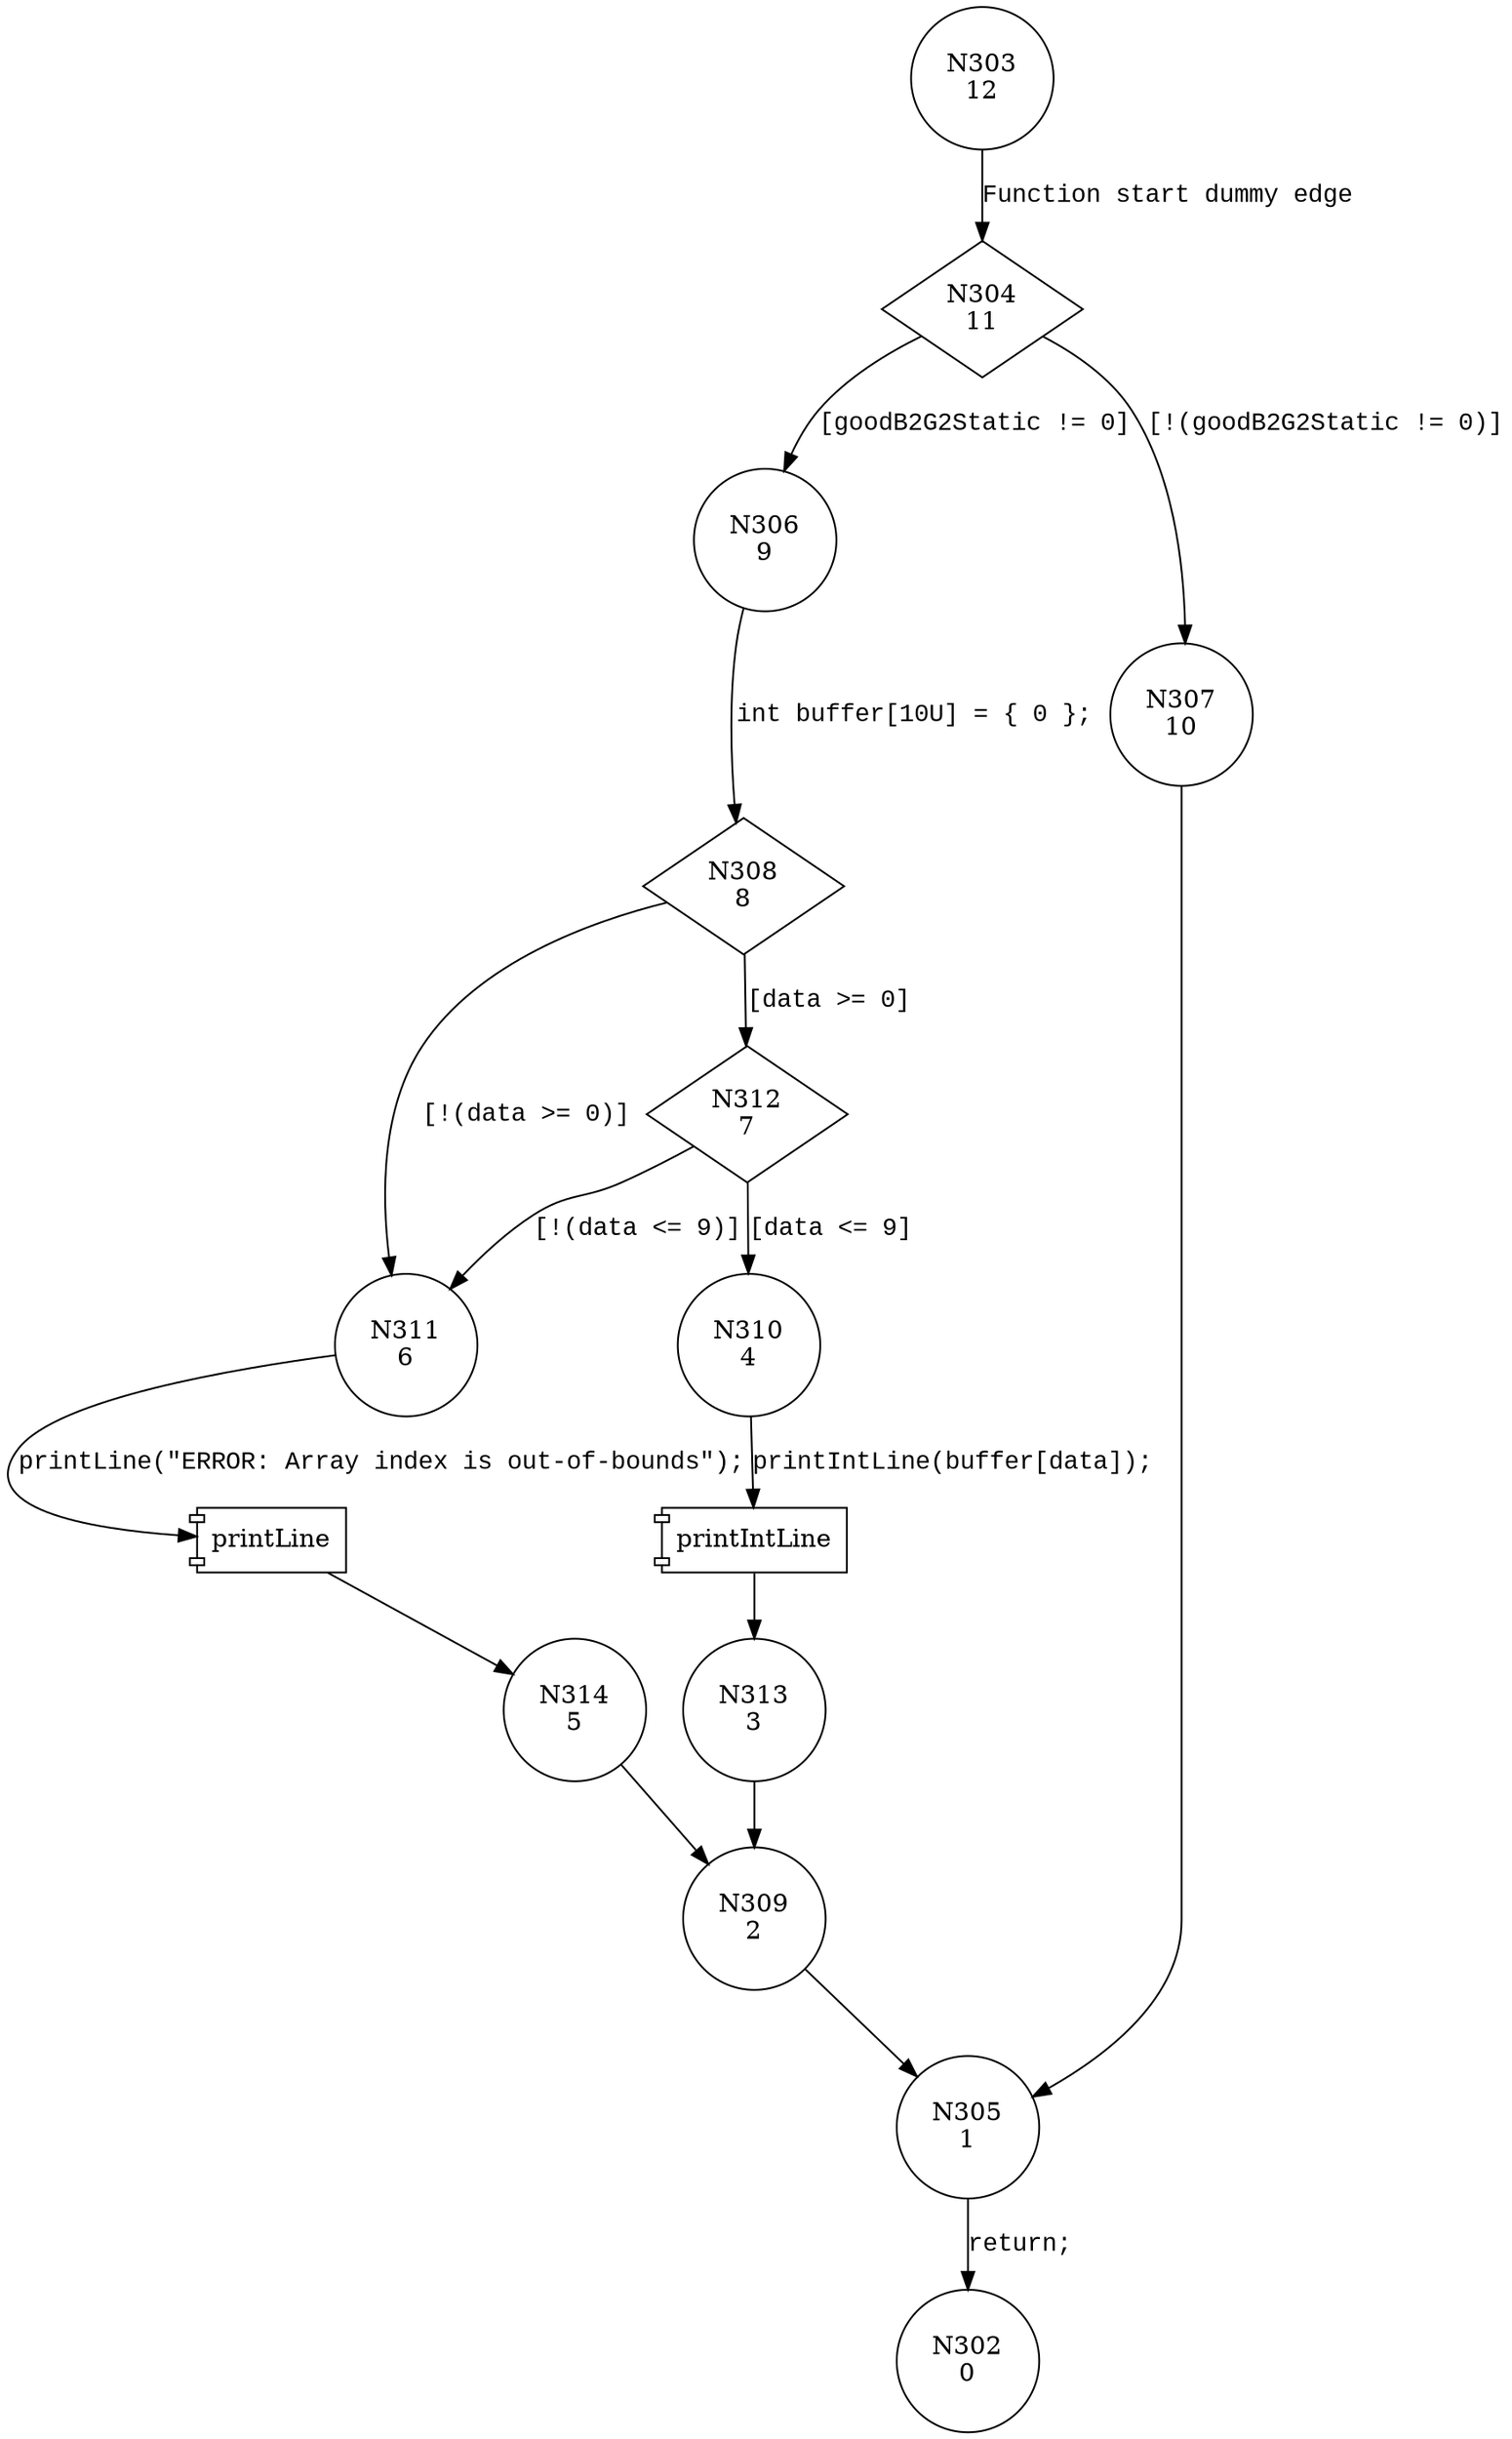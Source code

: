 digraph goodB2G2Sink {
304 [shape="diamond" label="N304\n11"]
306 [shape="circle" label="N306\n9"]
307 [shape="circle" label="N307\n10"]
305 [shape="circle" label="N305\n1"]
302 [shape="circle" label="N302\n0"]
308 [shape="diamond" label="N308\n8"]
312 [shape="diamond" label="N312\n7"]
311 [shape="circle" label="N311\n6"]
314 [shape="circle" label="N314\n5"]
309 [shape="circle" label="N309\n2"]
310 [shape="circle" label="N310\n4"]
313 [shape="circle" label="N313\n3"]
303 [shape="circle" label="N303\n12"]
304 -> 306 [label="[goodB2G2Static != 0]" fontname="Courier New"]
304 -> 307 [label="[!(goodB2G2Static != 0)]" fontname="Courier New"]
305 -> 302 [label="return;" fontname="Courier New"]
308 -> 312 [label="[data >= 0]" fontname="Courier New"]
308 -> 311 [label="[!(data >= 0)]" fontname="Courier New"]
100010 [shape="component" label="printLine"]
311 -> 100010 [label="printLine(\"ERROR: Array index is out-of-bounds\");" fontname="Courier New"]
100010 -> 314 [label="" fontname="Courier New"]
309 -> 305 [label="" fontname="Courier New"]
312 -> 310 [label="[data <= 9]" fontname="Courier New"]
312 -> 311 [label="[!(data <= 9)]" fontname="Courier New"]
100011 [shape="component" label="printIntLine"]
310 -> 100011 [label="printIntLine(buffer[data]);" fontname="Courier New"]
100011 -> 313 [label="" fontname="Courier New"]
303 -> 304 [label="Function start dummy edge" fontname="Courier New"]
307 -> 305 [label="" fontname="Courier New"]
306 -> 308 [label="int buffer[10U] = { 0 };" fontname="Courier New"]
314 -> 309 [label="" fontname="Courier New"]
313 -> 309 [label="" fontname="Courier New"]
}